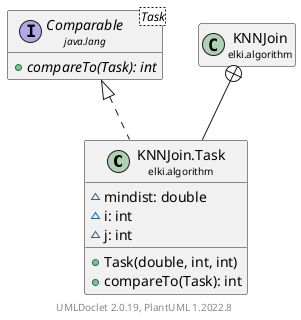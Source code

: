@startuml
    remove .*\.(Instance|Par|Parameterizer|Factory)$
    set namespaceSeparator none
    hide empty fields
    hide empty methods

    class "<size:14>KNNJoin.Task\n<size:10>elki.algorithm" as elki.algorithm.KNNJoin.Task [[KNNJoin.Task.html]] {
        ~mindist: double
        ~i: int
        ~j: int
        +Task(double, int, int)
        +compareTo(Task): int
    }

    interface "<size:14>Comparable\n<size:10>java.lang" as java.lang.Comparable<Task> {
        {abstract} +compareTo(Task): int
    }
    class "<size:14>KNNJoin\n<size:10>elki.algorithm" as elki.algorithm.KNNJoin [[KNNJoin.html]]

    java.lang.Comparable <|.. elki.algorithm.KNNJoin.Task
    elki.algorithm.KNNJoin +-- elki.algorithm.KNNJoin.Task

    center footer UMLDoclet 2.0.19, PlantUML 1.2022.8
@enduml
